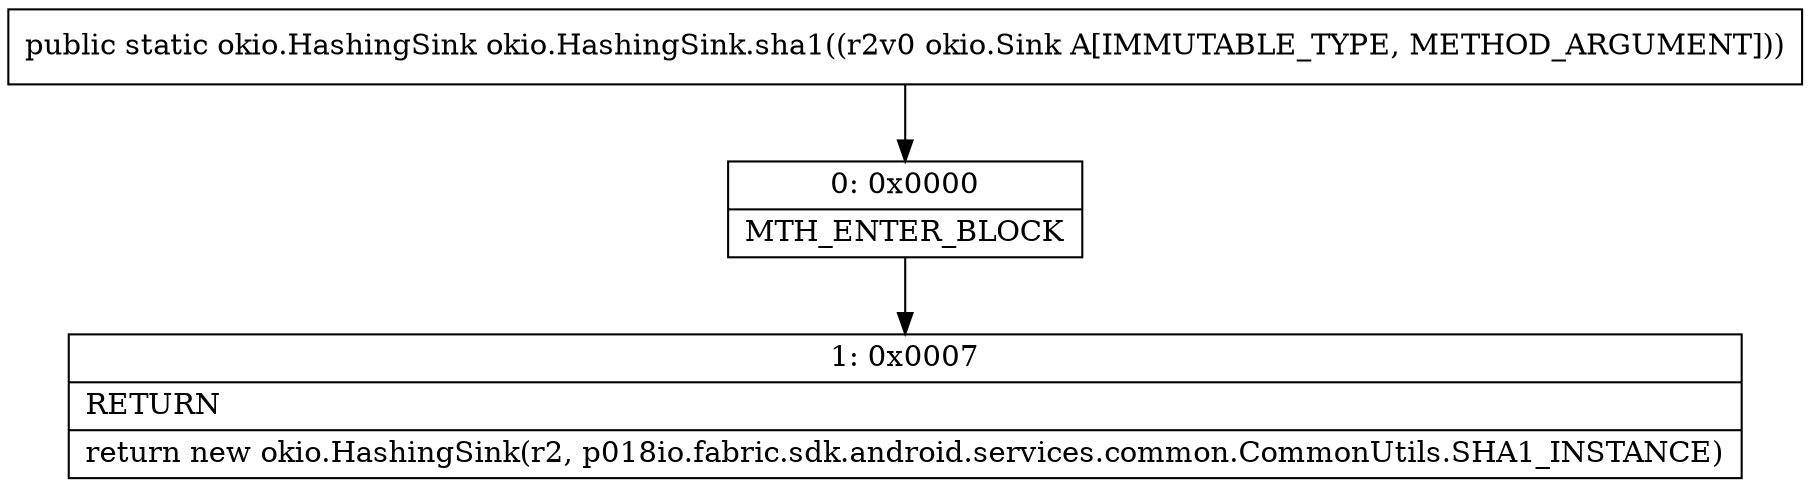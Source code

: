 digraph "CFG forokio.HashingSink.sha1(Lokio\/Sink;)Lokio\/HashingSink;" {
Node_0 [shape=record,label="{0\:\ 0x0000|MTH_ENTER_BLOCK\l}"];
Node_1 [shape=record,label="{1\:\ 0x0007|RETURN\l|return new okio.HashingSink(r2, p018io.fabric.sdk.android.services.common.CommonUtils.SHA1_INSTANCE)\l}"];
MethodNode[shape=record,label="{public static okio.HashingSink okio.HashingSink.sha1((r2v0 okio.Sink A[IMMUTABLE_TYPE, METHOD_ARGUMENT])) }"];
MethodNode -> Node_0;
Node_0 -> Node_1;
}

